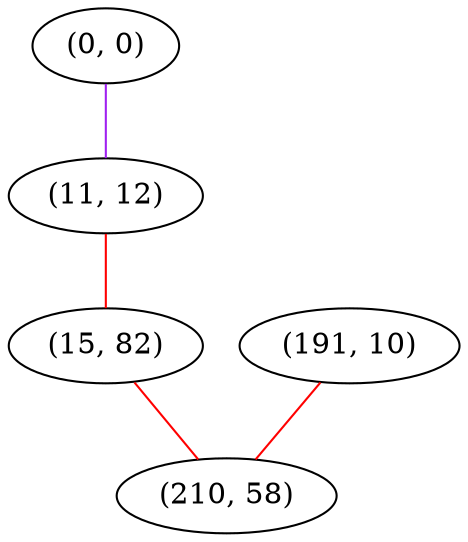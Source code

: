graph "" {
"(0, 0)";
"(11, 12)";
"(191, 10)";
"(15, 82)";
"(210, 58)";
"(0, 0)" -- "(11, 12)"  [color=purple, key=0, weight=4];
"(11, 12)" -- "(15, 82)"  [color=red, key=0, weight=1];
"(191, 10)" -- "(210, 58)"  [color=red, key=0, weight=1];
"(15, 82)" -- "(210, 58)"  [color=red, key=0, weight=1];
}
